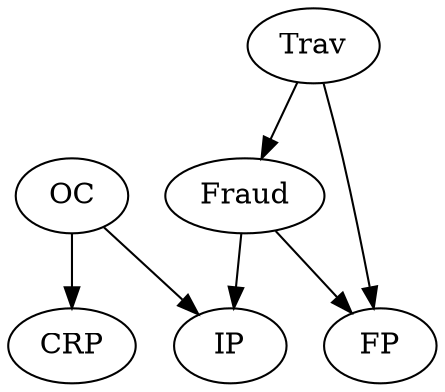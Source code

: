 digraph G {
    OC -> CRP;
    OC -> IP;
    Trav -> Fraud;
    Trav -> FP;
    Fraud -> FP;
    Fraud -> IP;
}
